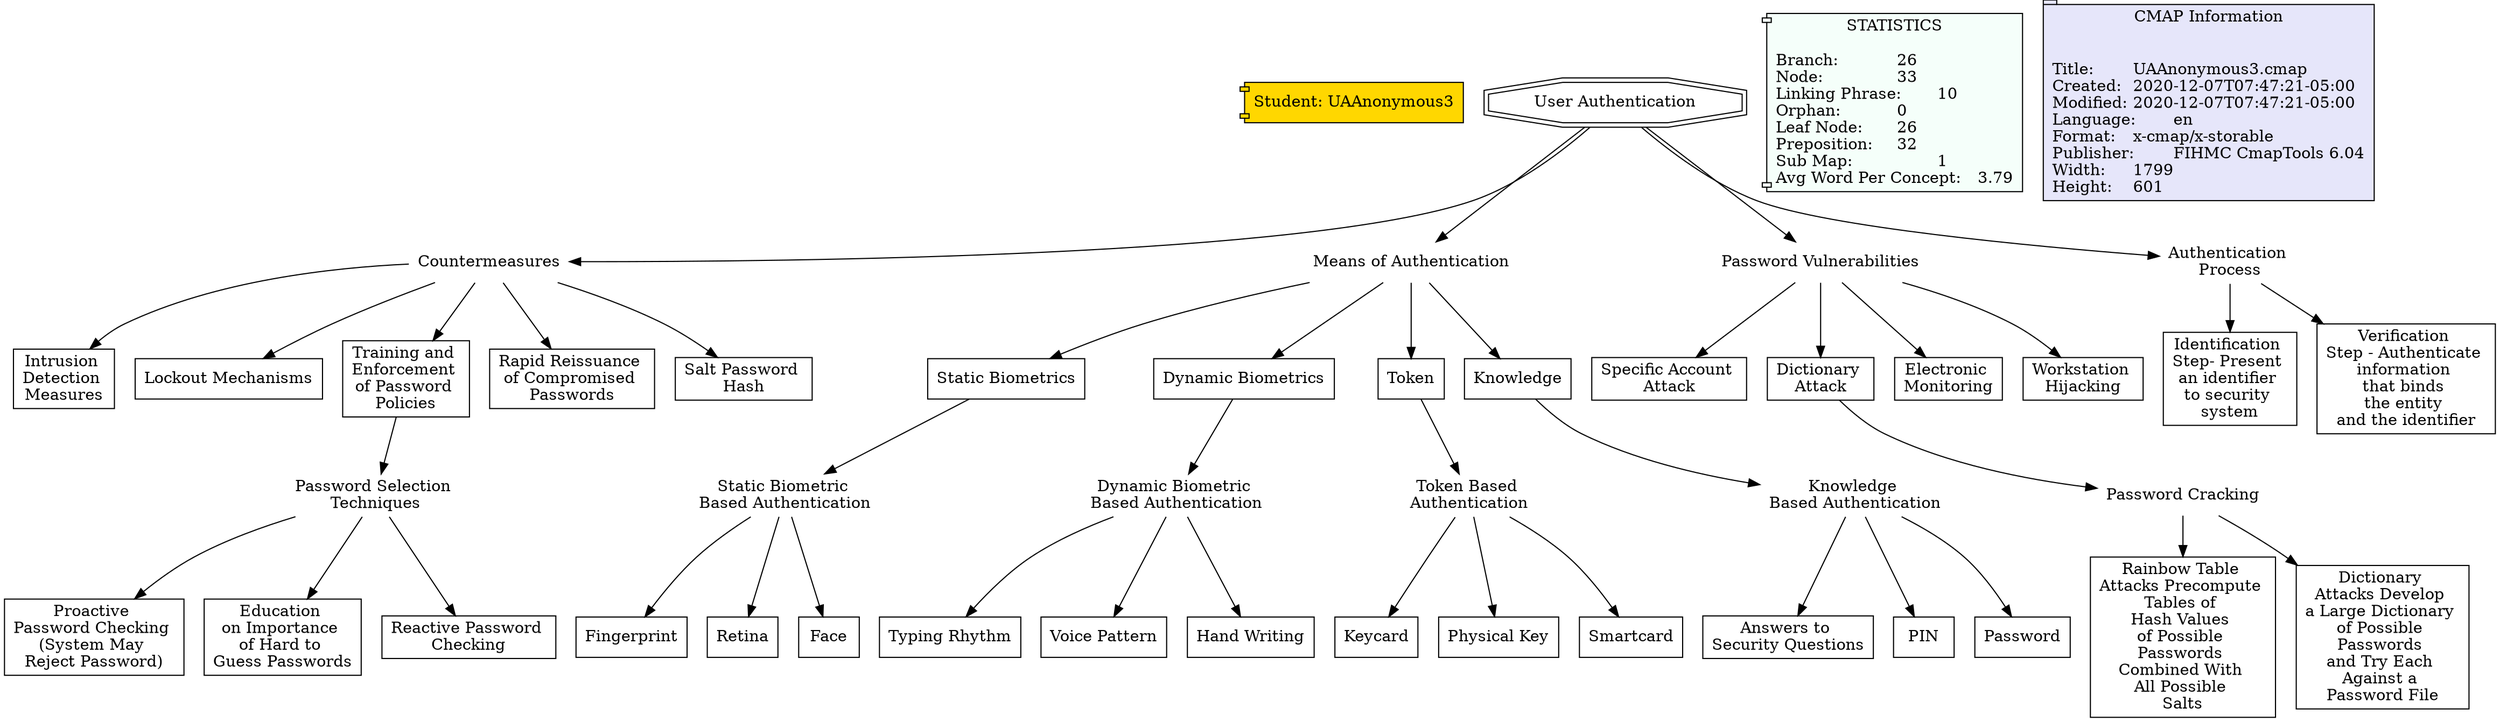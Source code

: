 // The Round Table
digraph {
	Student [label="Student: UAAnonymous3" fillcolor=gold shape=component style=filled]
	"1RRCQ08JX-9W8ZB-2BV" [label=Countermeasures shape=none]
	"1RRCQ1Q6G-2BVFH1J-2HF" [label="Intrusion 
Detection 
Measures" fillcolor=white shape=rect style=filled]
	"1RRCQ08JX-9W8ZB-2BV" -> "1RRCQ1Q6G-2BVFH1J-2HF" [constraint=true]
	"1RRCQ08JX-9W8ZB-2BV" [label=Countermeasures shape=none]
	"1RRCQ08JW-70CZ2P-2BR" [label="Lockout Mechanisms
" fillcolor=white shape=rect style=filled]
	"1RRCQ08JX-9W8ZB-2BV" -> "1RRCQ08JW-70CZ2P-2BR" [constraint=true]
	"1RRCP9VNL-2D6T1KN-YW" [label="Means of Authentication
" shape=none]
	"1RRCPCRPQ-5DPC9P-11K" [label="Static Biometrics
" fillcolor=white shape=rect style=filled]
	"1RRCP9VNL-2D6T1KN-YW" -> "1RRCPCRPQ-5DPC9P-11K" [constraint=true]
	"1RRCPCRPQ-5DPC9P-11K" [label="Static Biometrics
" fillcolor=white shape=rect style=filled]
	"1RRCPK6DP-16M71G8-1FW" [label="Static Biometric 
Based Authentication
" shape=none]
	"1RRCPCRPQ-5DPC9P-11K" -> "1RRCPK6DP-16M71G8-1FW" [constraint=true]
	"1RRCP9VNL-2D6T1KN-YW" [label="Means of Authentication
" shape=none]
	"1RRCPD4PL-Q29955-12Q" [label="Dynamic Biometrics
" fillcolor=white shape=rect style=filled]
	"1RRCP9VNL-2D6T1KN-YW" -> "1RRCPD4PL-Q29955-12Q" [constraint=true]
	"1RRCP31L4-J8VJ3C-8F" [label="User Authentication
" fillcolor=white shape=doubleoctagon style=filled]
	"1RRCPSJHJ-1P7GHXN-1TQ" [label="Password Vulnerabilities
" shape=none]
	"1RRCP31L4-J8VJ3C-8F" -> "1RRCPSJHJ-1P7GHXN-1TQ" [constraint=true]
	"1RRCPSJHJ-1P7GHXN-1TQ" [label="Password Vulnerabilities
" shape=none]
	"1RRCPTQGT-26Z5D0K-1WW" [label="Specific Account 
Attack" fillcolor=white shape=rect style=filled]
	"1RRCPSJHJ-1P7GHXN-1TQ" -> "1RRCPTQGT-26Z5D0K-1WW" [constraint=true]
	"1RRCQ08JX-9W8ZB-2BV" [label=Countermeasures shape=none]
	"1RRCQ15TB-1XZ54LS-2F3" [label="Training and 
Enforcement 
of Password 
Policies" fillcolor=white shape=rect style=filled]
	"1RRCQ08JX-9W8ZB-2BV" -> "1RRCQ15TB-1XZ54LS-2F3" [constraint=true]
	"1RRCP4CP3-1B00Q5T-DH" [label="Authentication 
Process" shape=none]
	"1RRCP4CP1-24SL53J-DD" [label="Identification 
Step- Present 
an identifier 
to security 
system" fillcolor=white shape=rect style=filled]
	"1RRCP4CP3-1B00Q5T-DH" -> "1RRCP4CP1-24SL53J-DD" [constraint=true]
	"1RRCPK6DP-16M71G8-1FW" [label="Static Biometric 
Based Authentication
" shape=none]
	"1RRCPK6DN-VPNG0N-1FS" [label=Fingerprint fillcolor=white shape=rect style=filled]
	"1RRCPK6DP-16M71G8-1FW" -> "1RRCPK6DN-VPNG0N-1FS" [constraint=true]
	"1RRCPCLMD-MBQFC9-10W" [label=Token fillcolor=white shape=rect style=filled]
	"1RRCPJ7K0-LY398B-1B1" [label="Token Based 
Authentication" shape=none]
	"1RRCPCLMD-MBQFC9-10W" -> "1RRCPJ7K0-LY398B-1B1" [constraint=true]
	"1RRCP31L4-J8VJ3C-8F" [label="User Authentication
" fillcolor=white shape=doubleoctagon style=filled]
	"1RRCP4CP3-1B00Q5T-DH" [label="Authentication 
Process" shape=none]
	"1RRCP31L4-J8VJ3C-8F" -> "1RRCP4CP3-1B00Q5T-DH" [constraint=true]
	"1RRCPSJHH-14GNWT1-1TM" [label="Dictionary 
Attack" fillcolor=white shape=rect style=filled]
	"1RRCQB25X-TBMQ9W-38P" [label="Password Cracking
" shape=none]
	"1RRCPSJHH-14GNWT1-1TM" -> "1RRCQB25X-TBMQ9W-38P" [constraint=true]
	"1RRCPSJHJ-1P7GHXN-1TQ" [label="Password Vulnerabilities
" shape=none]
	"1RRCPW12P-V0YW9D-23V" [label="Electronic 
Monitoring" fillcolor=white shape=rect style=filled]
	"1RRCPSJHJ-1P7GHXN-1TQ" -> "1RRCPW12P-V0YW9D-23V" [constraint=true]
	"1RRCPJ7K0-LY398B-1B1" [label="Token Based 
Authentication" shape=none]
	"1RRCPJLK0-1GGLYV6-1C4" [label=Keycard fillcolor=white shape=rect style=filled]
	"1RRCPJ7K0-LY398B-1B1" -> "1RRCPJLK0-1GGLYV6-1C4" [constraint=true]
	"1RRCQ08JX-9W8ZB-2BV" [label=Countermeasures shape=none]
	"1RRCQ285H-1G88TV8-2JZ" [label="Rapid Reissuance 
of Compromised 
Passwords" fillcolor=white shape=rect style=filled]
	"1RRCQ08JX-9W8ZB-2BV" -> "1RRCQ285H-1G88TV8-2JZ" [constraint=true]
	"1RRCQB25X-TBMQ9W-38P" [label="Password Cracking
" shape=none]
	"1RRCQCBYD-1JWMQFJ-3GF" [label="Rainbow Table 
Attacks Precompute 
Tables of 
Hash Values 
of Possible 
Passwords 
Combined With 
All Possible 
Salts" fillcolor=white shape=rect style=filled]
	"1RRCQB25X-TBMQ9W-38P" -> "1RRCQCBYD-1JWMQFJ-3GF" [constraint=true]
	"1RRCPK6DP-16M71G8-1FW" [label="Static Biometric 
Based Authentication
" shape=none]
	"1RRCPKL80-1MNRB2L-1H1" [label=Retina fillcolor=white shape=rect style=filled]
	"1RRCPK6DP-16M71G8-1FW" -> "1RRCPKL80-1MNRB2L-1H1" [constraint=true]
	"1RRCPK6DP-16M71G8-1FW" [label="Static Biometric 
Based Authentication
" shape=none]
	"1RRCPKRF4-1S5G0S4-1HR" [label=Face fillcolor=white shape=rect style=filled]
	"1RRCPK6DP-16M71G8-1FW" -> "1RRCPKRF4-1S5G0S4-1HR" [constraint=true]
	"1RRCP31L4-J8VJ3C-8F" [label="User Authentication
" fillcolor=white shape=doubleoctagon style=filled]
	"1RRCP9VNL-2D6T1KN-YW" [label="Means of Authentication
" shape=none]
	"1RRCP31L4-J8VJ3C-8F" -> "1RRCP9VNL-2D6T1KN-YW" [constraint=true]
	"1RRCQ08JX-9W8ZB-2BV" [label=Countermeasures shape=none]
	"1RRCQ47YB-2DTMXX8-2T0" [label="Salt Password 
Hash" fillcolor=white shape=rect style=filled]
	"1RRCQ08JX-9W8ZB-2BV" -> "1RRCQ47YB-2DTMXX8-2T0" [constraint=true]
	"1RRCQB25X-TBMQ9W-38P" [label="Password Cracking
" shape=none]
	"1RRCQB25W-1842P7G-38L" [label="Dictionary 
Attacks Develop 
a Large Dictionary 
of Possible 
Passwords 
and Try Each 
Against a 
Password File
" fillcolor=white shape=rect style=filled]
	"1RRCQB25X-TBMQ9W-38P" -> "1RRCQB25W-1842P7G-38L" [constraint=true]
	"1RRCPJ7K0-LY398B-1B1" [label="Token Based 
Authentication" shape=none]
	"1RRCPJRGJ-22M87P-1CW" [label="Physical Key
" fillcolor=white shape=rect style=filled]
	"1RRCPJ7K0-LY398B-1B1" -> "1RRCPJRGJ-22M87P-1CW" [constraint=true]
	"1RRCPD4PL-Q29955-12Q" [label="Dynamic Biometrics
" fillcolor=white shape=rect style=filled]
	"1RRCPKW3C-1S3NF45-1JH" [label="Dynamic Biometric 
Based Authentication
" shape=none]
	"1RRCPD4PL-Q29955-12Q" -> "1RRCPKW3C-1S3NF45-1JH" [constraint=true]
	"1RRCPG2CQ-1XZZ7P2-165" [label="Knowledge 
Based Authentication
" shape=none]
	"1RRCPHPZF-1VQCMSM-17T" [label="Answers to 
Security Questions
" fillcolor=white shape=rect style=filled]
	"1RRCPG2CQ-1XZZ7P2-165" -> "1RRCPHPZF-1VQCMSM-17T" [constraint=true]
	"1RRCPG2CQ-1XZZ7P2-165" [label="Knowledge 
Based Authentication
" shape=none]
	"1RRCPHGDV-1BTXT35-176" [label=PIN fillcolor=white shape=rect style=filled]
	"1RRCPG2CQ-1XZZ7P2-165" -> "1RRCPHGDV-1BTXT35-176" [constraint=true]
	"1RRCP9VNL-2D6T1KN-YW" [label="Means of Authentication
" shape=none]
	"1RRCPCLMD-MBQFC9-10W" [label=Token fillcolor=white shape=rect style=filled]
	"1RRCP9VNL-2D6T1KN-YW" -> "1RRCPCLMD-MBQFC9-10W" [constraint=true]
	"1RRCQ669V-MMS9S6-2Y7" [label="Password Selection 
Techniques" shape=none]
	"1RRCQ7VP4-22KZ37S-334" [label="Proactive 
Password Checking 
(System May 
Reject Password)
" fillcolor=white shape=rect style=filled]
	"1RRCQ669V-MMS9S6-2Y7" -> "1RRCQ7VP4-22KZ37S-334" [constraint=true]
	"1RRCPKW3C-1S3NF45-1JH" [label="Dynamic Biometric 
Based Authentication
" shape=none]
	"1RRCPLH98-25ZBFRN-1LN" [label="Typing Rhythm
" fillcolor=white shape=rect style=filled]
	"1RRCPKW3C-1S3NF45-1JH" -> "1RRCPLH98-25ZBFRN-1LN" [constraint=true]
	"1RRCQ669V-MMS9S6-2Y7" [label="Password Selection 
Techniques" shape=none]
	"1RRCQ669S-1341LP3-2Y4" [label="Education 
on Importance 
of Hard to 
Guess Passwords
" fillcolor=white shape=rect style=filled]
	"1RRCQ669V-MMS9S6-2Y7" -> "1RRCQ669S-1341LP3-2Y4" [constraint=true]
	"1RRCPG2CQ-1XZZ7P2-165" [label="Knowledge 
Based Authentication
" shape=none]
	"1RRCPG2CN-1RYDZX8-162" [label=Password fillcolor=white shape=rect style=filled]
	"1RRCPG2CQ-1XZZ7P2-165" -> "1RRCPG2CN-1RYDZX8-162" [constraint=true]
	"1RRCPJ7K0-LY398B-1B1" [label="Token Based 
Authentication" shape=none]
	"1RRCPJ7JZ-20B42PJ-19Y" [label=Smartcard fillcolor=white shape=rect style=filled]
	"1RRCPJ7K0-LY398B-1B1" -> "1RRCPJ7JZ-20B42PJ-19Y" [constraint=true]
	"1RRCPKW3C-1S3NF45-1JH" [label="Dynamic Biometric 
Based Authentication
" shape=none]
	"1RRCPKW39-21DD8JC-1JD" [label="Voice Pattern
" fillcolor=white shape=rect style=filled]
	"1RRCPKW3C-1S3NF45-1JH" -> "1RRCPKW39-21DD8JC-1JD" [constraint=true]
	"1RRCQ669V-MMS9S6-2Y7" [label="Password Selection 
Techniques" shape=none]
	"1RRCQ7F9B-17WD117-31S" [label="Reactive Password 
Checking" fillcolor=white shape=rect style=filled]
	"1RRCQ669V-MMS9S6-2Y7" -> "1RRCQ7F9B-17WD117-31S" [constraint=true]
	"1RRCP31L4-J8VJ3C-8F" [label="User Authentication
" fillcolor=white shape=doubleoctagon style=filled]
	"1RRCQ08JX-9W8ZB-2BV" [label=Countermeasures shape=none]
	"1RRCP31L4-J8VJ3C-8F" -> "1RRCQ08JX-9W8ZB-2BV" [constraint=true]
	"1RRCP9VNJ-1036PYC-YS" [label=Knowledge fillcolor=white shape=rect style=filled]
	"1RRCPG2CQ-1XZZ7P2-165" [label="Knowledge 
Based Authentication
" shape=none]
	"1RRCP9VNJ-1036PYC-YS" -> "1RRCPG2CQ-1XZZ7P2-165" [constraint=true]
	"1RRCPSJHJ-1P7GHXN-1TQ" [label="Password Vulnerabilities
" shape=none]
	"1RRCPSJHH-14GNWT1-1TM" [label="Dictionary 
Attack" fillcolor=white shape=rect style=filled]
	"1RRCPSJHJ-1P7GHXN-1TQ" -> "1RRCPSJHH-14GNWT1-1TM" [constraint=true]
	"1RRCQ15TB-1XZ54LS-2F3" [label="Training and 
Enforcement 
of Password 
Policies" fillcolor=white shape=rect style=filled]
	"1RRCQ669V-MMS9S6-2Y7" [label="Password Selection 
Techniques" shape=none]
	"1RRCQ15TB-1XZ54LS-2F3" -> "1RRCQ669V-MMS9S6-2Y7" [constraint=true]
	"1RRCP9VNL-2D6T1KN-YW" [label="Means of Authentication
" shape=none]
	"1RRCP9VNJ-1036PYC-YS" [label=Knowledge fillcolor=white shape=rect style=filled]
	"1RRCP9VNL-2D6T1KN-YW" -> "1RRCP9VNJ-1036PYC-YS" [constraint=true]
	"1RRCP4CP3-1B00Q5T-DH" [label="Authentication 
Process" shape=none]
	"1RRCP4VZT-19TQ44P-G6" [label="Verification 
Step - Authenticate 
information 
that binds 
the entity 
and the identifier
" fillcolor=white shape=rect style=filled]
	"1RRCP4CP3-1B00Q5T-DH" -> "1RRCP4VZT-19TQ44P-G6" [constraint=true]
	"1RRCPSJHJ-1P7GHXN-1TQ" [label="Password Vulnerabilities
" shape=none]
	"1RRCPV1YT-1MSS4SF-1Y9" [label="Workstation 
Hijacking" fillcolor=white shape=rect style=filled]
	"1RRCPSJHJ-1P7GHXN-1TQ" -> "1RRCPV1YT-1MSS4SF-1Y9" [constraint=true]
	"1RRCPKW3C-1S3NF45-1JH" [label="Dynamic Biometric 
Based Authentication
" shape=none]
	"1RRCPL8T0-14RZ2JR-1KR" [label="Hand Writing
" fillcolor=white shape=rect style=filled]
	"1RRCPKW3C-1S3NF45-1JH" -> "1RRCPL8T0-14RZ2JR-1KR" [constraint=true]
	statictics [label="STATISTICS
\lBranch:		26\lNode:		33\lLinking Phrase:	10\lOrphan:		0\lLeaf Node:	26\lPreposition:	32\lSub Map:		1\lAvg Word Per Concept:	3.79\l" Gsplines=true fillcolor="#F5FFFA" shape=component style=filled]
	file_info [label="CMAP Information

\lTitle:	UAAnonymous3.cmap\lCreated:	2020-12-07T07:47:21-05:00\lModified:	2020-12-07T07:47:21-05:00\lLanguage:	en\lFormat:	x-cmap/x-storable\lPublisher:	FIHMC CmapTools 6.04\lWidth:	1799\lHeight:	601\l" Gsplines=true fillcolor="#E6E6FA" shape=tab style=filled]
}
